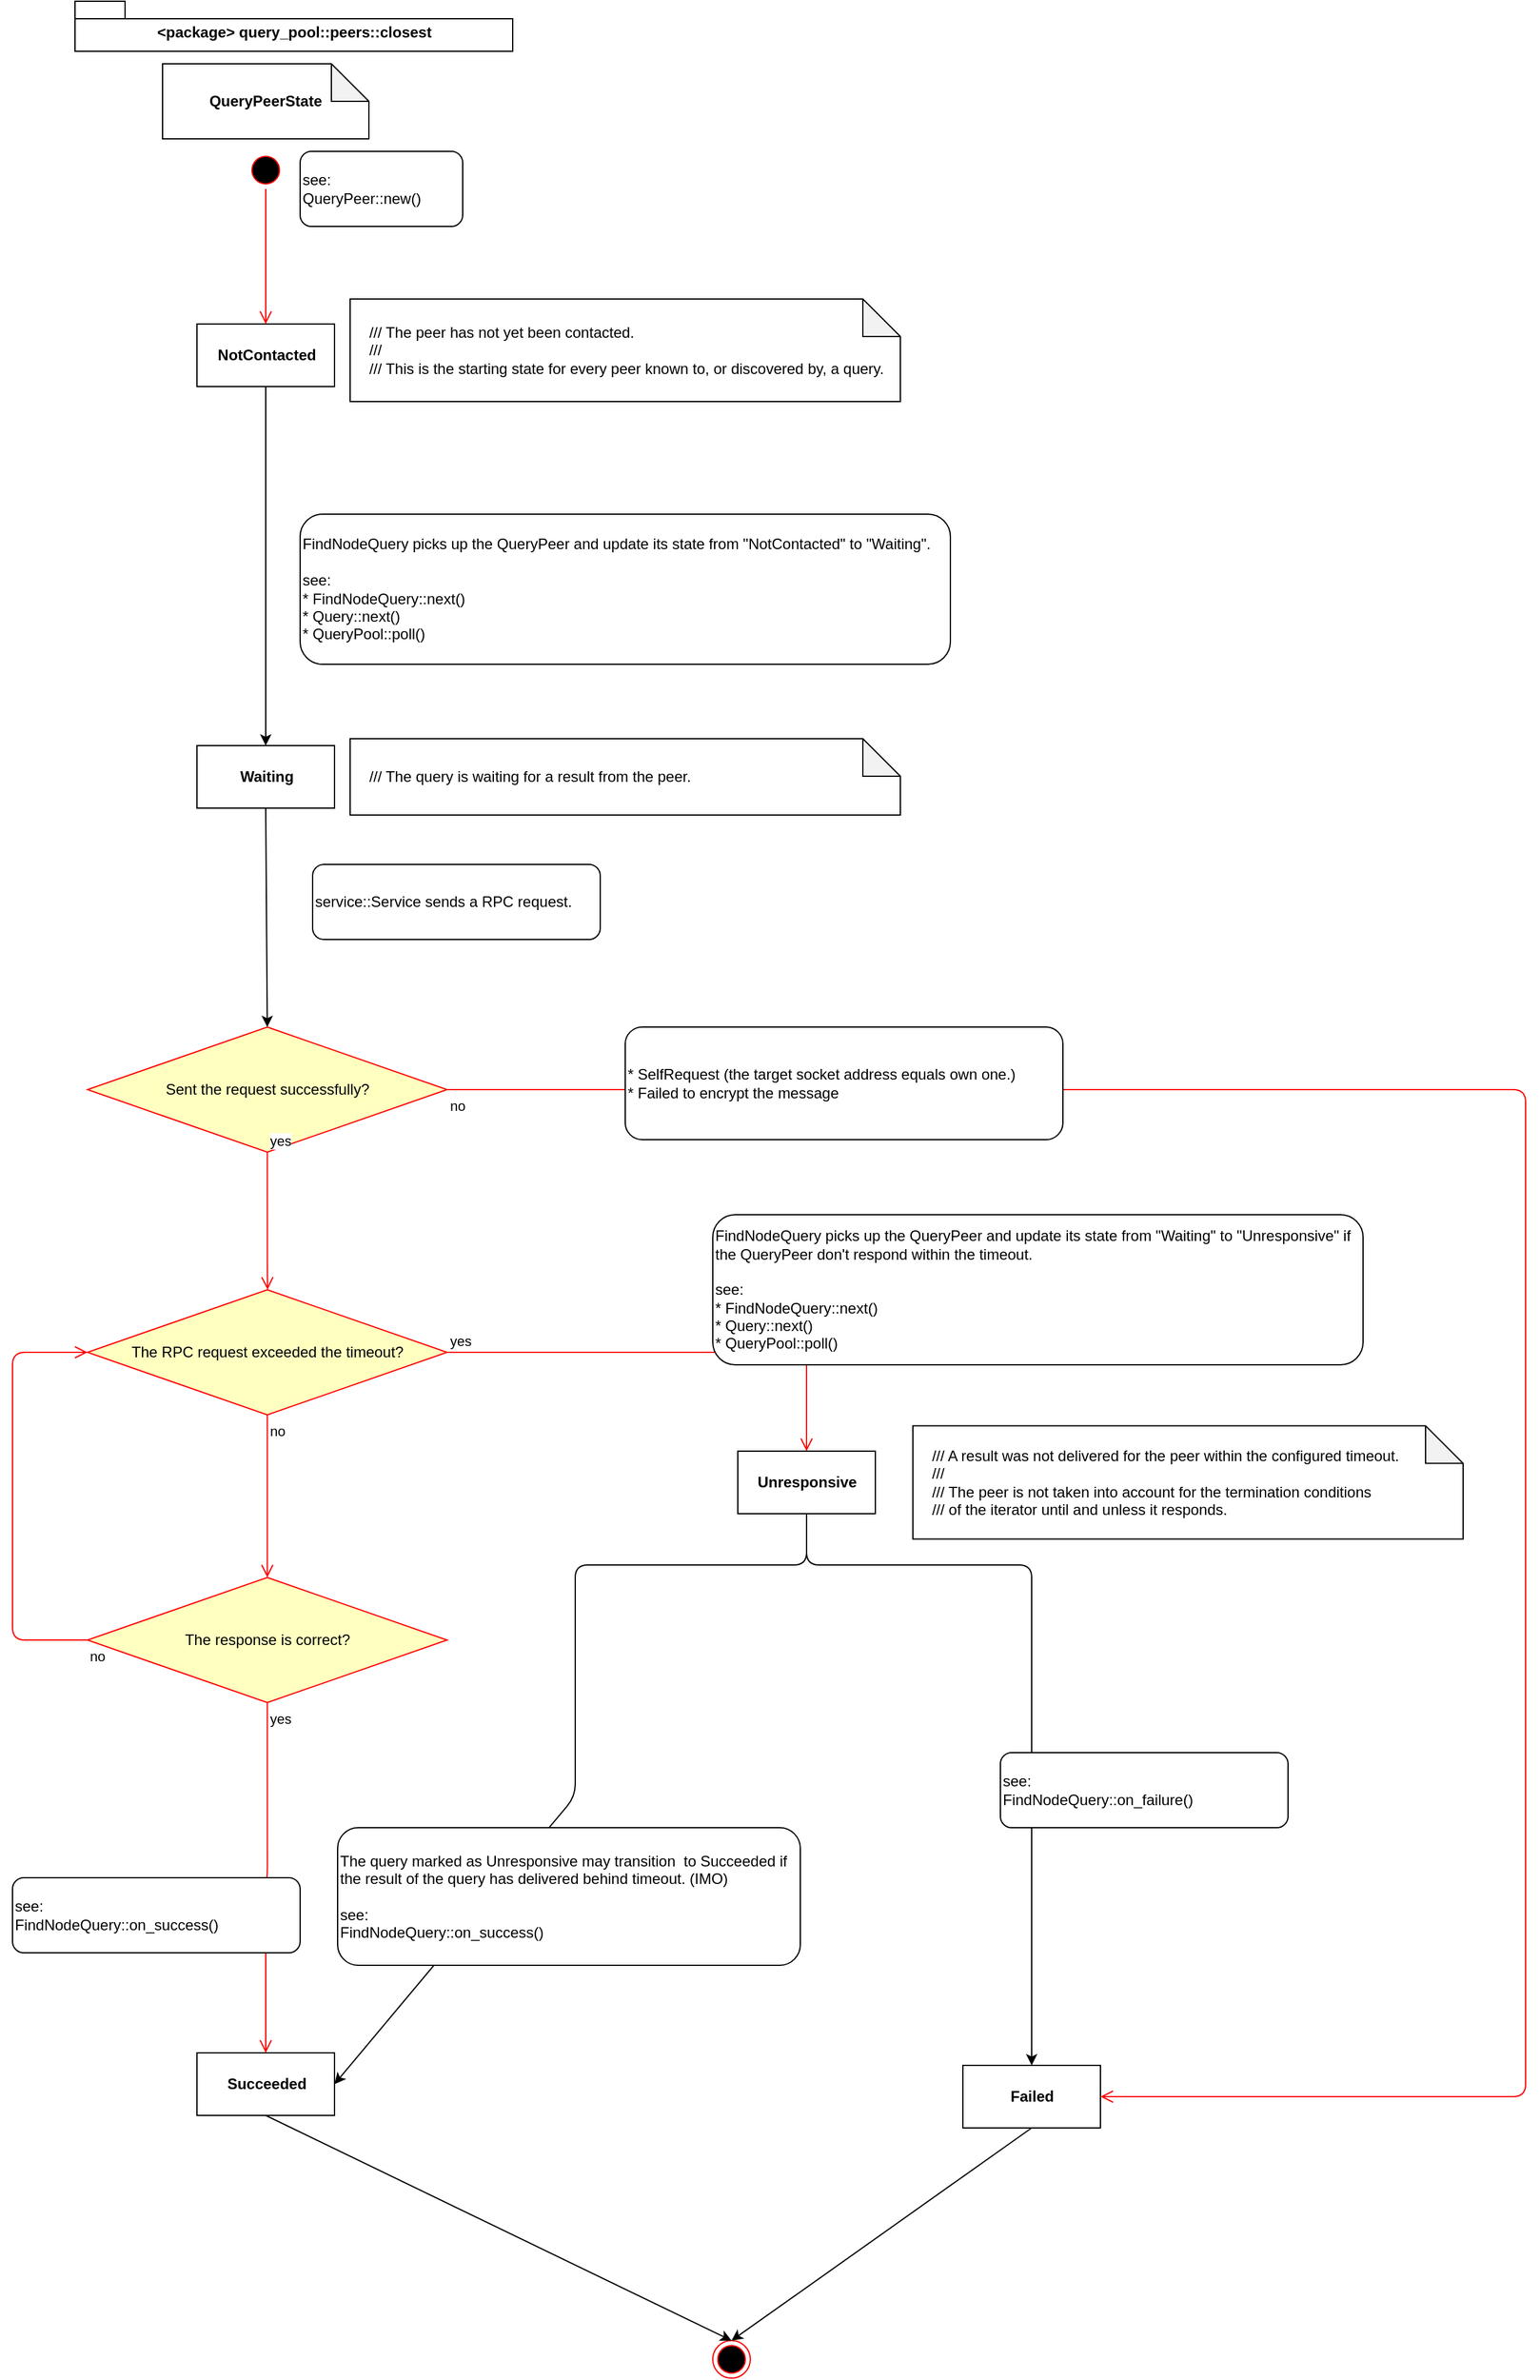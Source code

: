 <mxfile version="13.6.5">
    <diagram id="QNNbduFmZcMBfbZ14_xa" name="Page-1">
        <mxGraphModel dx="1138" dy="735" grid="1" gridSize="10" guides="1" tooltips="1" connect="1" arrows="1" fold="1" page="1" pageScale="1" pageWidth="827" pageHeight="1169" math="0" shadow="0">
            <root>
                <mxCell id="0"/>
                <mxCell id="1" parent="0"/>
                <mxCell id="2" value="&lt;b&gt;NotContacted&lt;/b&gt;" style="html=1;" vertex="1" parent="1">
                    <mxGeometry x="177.5" y="268" width="110" height="50" as="geometry"/>
                </mxCell>
                <mxCell id="3" value="&amp;lt;package&amp;gt; query_pool::peers::closest" style="shape=folder;fontStyle=1;spacingTop=10;tabWidth=40;tabHeight=14;tabPosition=left;html=1;" vertex="1" parent="1">
                    <mxGeometry x="80" y="10" width="350" height="40" as="geometry"/>
                </mxCell>
                <mxCell id="4" value="QueryPeerState" style="shape=note;whiteSpace=wrap;html=1;backgroundOutline=1;darkOpacity=0.05;fontStyle=1" vertex="1" parent="1">
                    <mxGeometry x="150" y="60" width="165" height="60" as="geometry"/>
                </mxCell>
                <mxCell id="5" value="&lt;b&gt;Waiting&lt;/b&gt;" style="html=1;" vertex="1" parent="1">
                    <mxGeometry x="177.5" y="605" width="110" height="50" as="geometry"/>
                </mxCell>
                <mxCell id="6" value="&lt;b&gt;Unresponsive&lt;/b&gt;" style="html=1;" vertex="1" parent="1">
                    <mxGeometry x="610" y="1169" width="110" height="50" as="geometry"/>
                </mxCell>
                <mxCell id="8" value="&lt;b&gt;Failed&lt;/b&gt;" style="html=1;" vertex="1" parent="1">
                    <mxGeometry x="790" y="1660" width="110" height="50" as="geometry"/>
                </mxCell>
                <mxCell id="9" value="&lt;b&gt;Succeeded&lt;/b&gt;" style="html=1;" vertex="1" parent="1">
                    <mxGeometry x="177.5" y="1650" width="110" height="50" as="geometry"/>
                </mxCell>
                <mxCell id="11" value="see:&lt;br&gt;QueryPeer::new()" style="rounded=1;whiteSpace=wrap;html=1;align=left;" vertex="1" parent="1">
                    <mxGeometry x="260" y="130" width="130" height="60" as="geometry"/>
                </mxCell>
                <mxCell id="12" value="FindNodeQuery picks up the QueryPeer and update its state from &quot;NotContacted&quot; to &quot;Waiting&quot;.&lt;br&gt;&lt;br&gt;see:&lt;br&gt;* FindNodeQuery::next()&lt;br&gt;* Query::next()&lt;br&gt;* QueryPool::poll()" style="rounded=1;whiteSpace=wrap;html=1;align=left;" vertex="1" parent="1">
                    <mxGeometry x="260" y="420" width="520" height="120" as="geometry"/>
                </mxCell>
                <mxCell id="13" value="" style="endArrow=classic;html=1;exitX=0.5;exitY=1;exitDx=0;exitDy=0;entryX=0.5;entryY=0;entryDx=0;entryDy=0;" edge="1" parent="1" source="2" target="5">
                    <mxGeometry width="50" height="50" relative="1" as="geometry">
                        <mxPoint x="70" y="548" as="sourcePoint"/>
                        <mxPoint x="120" y="498" as="targetPoint"/>
                    </mxGeometry>
                </mxCell>
                <mxCell id="15" value="service::Service sends a RPC request." style="rounded=1;whiteSpace=wrap;html=1;align=left;" vertex="1" parent="1">
                    <mxGeometry x="270" y="700" width="230" height="60" as="geometry"/>
                </mxCell>
                <mxCell id="16" value="" style="ellipse;html=1;shape=startState;fillColor=#000000;strokeColor=#ff0000;align=left;" vertex="1" parent="1">
                    <mxGeometry x="217.5" y="130" width="30" height="30" as="geometry"/>
                </mxCell>
                <mxCell id="17" value="" style="edgeStyle=orthogonalEdgeStyle;html=1;verticalAlign=bottom;endArrow=open;endSize=8;strokeColor=#ff0000;entryX=0.5;entryY=0;entryDx=0;entryDy=0;exitX=0.5;exitY=1;exitDx=0;exitDy=0;" edge="1" source="16" parent="1" target="2">
                    <mxGeometry relative="1" as="geometry">
                        <mxPoint x="65" y="468" as="targetPoint"/>
                        <mxPoint x="232.5" y="178" as="sourcePoint"/>
                    </mxGeometry>
                </mxCell>
                <mxCell id="20" value="" style="ellipse;html=1;shape=endState;fillColor=#000000;strokeColor=#ff0000;align=left;" vertex="1" parent="1">
                    <mxGeometry x="590" y="1880" width="30" height="30" as="geometry"/>
                </mxCell>
                <mxCell id="22" value="&lt;div&gt;&amp;nbsp; &amp;nbsp; /// The peer has not yet been contacted.&lt;/div&gt;&lt;div&gt;&amp;nbsp; &amp;nbsp; ///&lt;/div&gt;&lt;div&gt;&amp;nbsp; &amp;nbsp; /// This is the starting state for every peer known to, or discovered by, a query.&lt;/div&gt;" style="shape=note;whiteSpace=wrap;html=1;backgroundOutline=1;darkOpacity=0.05;align=left;" vertex="1" parent="1">
                    <mxGeometry x="300" y="248" width="440" height="82" as="geometry"/>
                </mxCell>
                <mxCell id="23" value="&lt;div&gt;&amp;nbsp; &amp;nbsp; /// The query is waiting for a result from the peer.&lt;/div&gt;" style="shape=note;whiteSpace=wrap;html=1;backgroundOutline=1;darkOpacity=0.05;align=left;" vertex="1" parent="1">
                    <mxGeometry x="300" y="599.5" width="440" height="61" as="geometry"/>
                </mxCell>
                <mxCell id="24" value="&lt;font color=&quot;#000000&quot;&gt;The RPC request exceeded the timeout?&lt;/font&gt;" style="rhombus;whiteSpace=wrap;html=1;fillColor=#ffffc0;strokeColor=#ff0000;align=center;" vertex="1" parent="1">
                    <mxGeometry x="90" y="1040" width="287.5" height="100" as="geometry"/>
                </mxCell>
                <mxCell id="25" value="yes" style="edgeStyle=orthogonalEdgeStyle;html=1;align=left;verticalAlign=bottom;endArrow=open;endSize=8;strokeColor=#ff0000;entryX=0.5;entryY=0;entryDx=0;entryDy=0;" edge="1" source="24" parent="1" target="6">
                    <mxGeometry x="-1" relative="1" as="geometry">
                        <mxPoint x="540" y="840" as="targetPoint"/>
                        <Array as="points">
                            <mxPoint x="665" y="1090"/>
                        </Array>
                    </mxGeometry>
                </mxCell>
                <mxCell id="26" value="no" style="edgeStyle=orthogonalEdgeStyle;html=1;align=left;verticalAlign=top;endArrow=open;endSize=8;strokeColor=#ff0000;entryX=0.5;entryY=0;entryDx=0;entryDy=0;" edge="1" source="24" parent="1" target="32">
                    <mxGeometry x="-1" relative="1" as="geometry">
                        <mxPoint x="234" y="1010" as="targetPoint"/>
                    </mxGeometry>
                </mxCell>
                <mxCell id="27" value="&lt;div&gt;&amp;nbsp; &amp;nbsp; /// A result was not delivered for the peer within the configured timeout.&lt;/div&gt;&lt;div&gt;&amp;nbsp; &amp;nbsp; ///&lt;/div&gt;&lt;div&gt;&amp;nbsp; &amp;nbsp; /// The peer is not taken into account for the termination conditions&lt;/div&gt;&lt;div&gt;&amp;nbsp; &amp;nbsp; /// of the iterator until and unless it responds.&lt;/div&gt;" style="shape=note;whiteSpace=wrap;html=1;backgroundOutline=1;darkOpacity=0.05;align=left;" vertex="1" parent="1">
                    <mxGeometry x="750" y="1148.75" width="440" height="90.5" as="geometry"/>
                </mxCell>
                <mxCell id="28" value="FindNodeQuery picks up the QueryPeer and update its state from &quot;Waiting&quot; to &quot;Unresponsive&quot; if the QueryPeer don't respond within the timeout.&lt;br&gt;&lt;br&gt;see:&lt;br&gt;* FindNodeQuery::next()&lt;br&gt;* Query::next()&lt;br&gt;* QueryPool::poll()" style="rounded=1;whiteSpace=wrap;html=1;align=left;" vertex="1" parent="1">
                    <mxGeometry x="590" y="980" width="520" height="120" as="geometry"/>
                </mxCell>
                <mxCell id="29" value="" style="endArrow=classic;html=1;exitX=0.5;exitY=1;exitDx=0;exitDy=0;entryX=0.5;entryY=0;entryDx=0;entryDy=0;" edge="1" parent="1" source="6" target="8">
                    <mxGeometry width="50" height="50" relative="1" as="geometry">
                        <mxPoint x="610" y="1120" as="sourcePoint"/>
                        <mxPoint x="611.25" y="1265" as="targetPoint"/>
                        <Array as="points">
                            <mxPoint x="665" y="1260"/>
                            <mxPoint x="845" y="1260"/>
                            <mxPoint x="845" y="1290"/>
                        </Array>
                    </mxGeometry>
                </mxCell>
                <mxCell id="30" value="" style="endArrow=classic;html=1;exitX=0.5;exitY=1;exitDx=0;exitDy=0;entryX=0.5;entryY=0;entryDx=0;entryDy=0;" edge="1" parent="1" source="8" target="20">
                    <mxGeometry width="50" height="50" relative="1" as="geometry">
                        <mxPoint x="932.5" y="1420" as="sourcePoint"/>
                        <mxPoint x="700" y="1535.5" as="targetPoint"/>
                    </mxGeometry>
                </mxCell>
                <mxCell id="31" value="see:&lt;br&gt;FindNodeQuery::on_failure()" style="rounded=1;whiteSpace=wrap;html=1;align=left;" vertex="1" parent="1">
                    <mxGeometry x="820" y="1410" width="230" height="60" as="geometry"/>
                </mxCell>
                <mxCell id="32" value="&lt;font color=&quot;#000000&quot;&gt;The response is correct?&lt;/font&gt;" style="rhombus;whiteSpace=wrap;html=1;fillColor=#ffffc0;strokeColor=#ff0000;align=center;" vertex="1" parent="1">
                    <mxGeometry x="90" y="1270" width="287.5" height="100" as="geometry"/>
                </mxCell>
                <mxCell id="36" value="yes" style="edgeStyle=orthogonalEdgeStyle;html=1;align=left;verticalAlign=top;endArrow=open;endSize=8;strokeColor=#ff0000;exitX=0.5;exitY=1;exitDx=0;exitDy=0;entryX=0.5;entryY=0;entryDx=0;entryDy=0;" edge="1" parent="1" source="32" target="9">
                    <mxGeometry x="-1" relative="1" as="geometry">
                        <mxPoint x="247.7" y="1509.02" as="targetPoint"/>
                        <mxPoint x="247.5" y="1399.003" as="sourcePoint"/>
                    </mxGeometry>
                </mxCell>
                <mxCell id="37" value="see:&lt;br&gt;FindNodeQuery::on_success()" style="rounded=1;whiteSpace=wrap;html=1;align=left;" vertex="1" parent="1">
                    <mxGeometry x="30" y="1510" width="230" height="60" as="geometry"/>
                </mxCell>
                <mxCell id="38" value="" style="endArrow=classic;html=1;exitX=0.5;exitY=1;exitDx=0;exitDy=0;entryX=1;entryY=0.5;entryDx=0;entryDy=0;" edge="1" parent="1" source="6" target="9">
                    <mxGeometry width="50" height="50" relative="1" as="geometry">
                        <mxPoint x="660" y="1080" as="sourcePoint"/>
                        <mxPoint x="240" y="1270" as="targetPoint"/>
                        <Array as="points">
                            <mxPoint x="665" y="1260"/>
                            <mxPoint x="570" y="1260"/>
                            <mxPoint x="480" y="1260"/>
                            <mxPoint x="480" y="1445"/>
                        </Array>
                    </mxGeometry>
                </mxCell>
                <mxCell id="39" value="The query marked as Unresponsive may transition&amp;nbsp; to Succeeded if the result of the query has delivered behind timeout. (IMO)&lt;br&gt;&lt;br&gt;see:&lt;br&gt;FindNodeQuery::on_success()" style="rounded=1;whiteSpace=wrap;html=1;align=left;" vertex="1" parent="1">
                    <mxGeometry x="290" y="1470" width="370" height="110" as="geometry"/>
                </mxCell>
                <mxCell id="42" value="" style="endArrow=classic;html=1;exitX=0.5;exitY=1;exitDx=0;exitDy=0;entryX=0.5;entryY=0;entryDx=0;entryDy=0;" edge="1" parent="1" source="9" target="20">
                    <mxGeometry width="50" height="50" relative="1" as="geometry">
                        <mxPoint x="855" y="1480" as="sourcePoint"/>
                        <mxPoint x="575" y="1680" as="targetPoint"/>
                    </mxGeometry>
                </mxCell>
                <mxCell id="44" value="&lt;font color=&quot;#000000&quot;&gt;Sent the request successfully?&lt;/font&gt;" style="rhombus;whiteSpace=wrap;html=1;fillColor=#ffffc0;strokeColor=#ff0000;align=center;" vertex="1" parent="1">
                    <mxGeometry x="90" y="830" width="287.5" height="100" as="geometry"/>
                </mxCell>
                <mxCell id="45" value="" style="endArrow=classic;html=1;exitX=0.5;exitY=1;exitDx=0;exitDy=0;entryX=0.5;entryY=0;entryDx=0;entryDy=0;" edge="1" parent="1" source="5" target="44">
                    <mxGeometry width="50" height="50" relative="1" as="geometry">
                        <mxPoint x="232.5" y="655" as="sourcePoint"/>
                        <mxPoint x="233.75" y="1040" as="targetPoint"/>
                    </mxGeometry>
                </mxCell>
                <mxCell id="46" value="yes" style="edgeStyle=orthogonalEdgeStyle;html=1;align=left;verticalAlign=bottom;endArrow=open;endSize=8;strokeColor=#ff0000;exitX=0.5;exitY=1;exitDx=0;exitDy=0;" edge="1" parent="1" source="44">
                    <mxGeometry x="-1" relative="1" as="geometry">
                        <mxPoint x="234" y="1040" as="targetPoint"/>
                        <mxPoint x="387.5" y="1100" as="sourcePoint"/>
                        <Array as="points">
                            <mxPoint x="234" y="1030"/>
                            <mxPoint x="234" y="1030"/>
                        </Array>
                    </mxGeometry>
                </mxCell>
                <mxCell id="47" value="no" style="edgeStyle=orthogonalEdgeStyle;html=1;align=left;verticalAlign=top;endArrow=open;endSize=8;strokeColor=#ff0000;exitX=1;exitY=0.5;exitDx=0;exitDy=0;entryX=1;entryY=0.5;entryDx=0;entryDy=0;" edge="1" parent="1" source="44" target="8">
                    <mxGeometry x="-1" relative="1" as="geometry">
                        <mxPoint x="1250" y="1580" as="targetPoint"/>
                        <mxPoint x="500.05" y="870.003" as="sourcePoint"/>
                        <Array as="points">
                            <mxPoint x="1240" y="880"/>
                            <mxPoint x="1240" y="1685"/>
                        </Array>
                    </mxGeometry>
                </mxCell>
                <mxCell id="48" value="* SelfRequest (the target socket address equals own one.)&lt;br&gt;* Failed to encrypt the message" style="rounded=1;whiteSpace=wrap;html=1;align=left;" vertex="1" parent="1">
                    <mxGeometry x="520" y="830" width="350" height="90" as="geometry"/>
                </mxCell>
                <mxCell id="49" value="no" style="edgeStyle=orthogonalEdgeStyle;html=1;align=left;verticalAlign=top;endArrow=open;endSize=8;strokeColor=#ff0000;entryX=0;entryY=0.5;entryDx=0;entryDy=0;" edge="1" parent="1" source="32" target="24">
                    <mxGeometry x="-1" relative="1" as="geometry">
                        <mxPoint x="39.9" y="1260.02" as="targetPoint"/>
                        <mxPoint x="39.95" y="1130.003" as="sourcePoint"/>
                        <Array as="points">
                            <mxPoint x="30" y="1320"/>
                            <mxPoint x="30" y="1090"/>
                        </Array>
                    </mxGeometry>
                </mxCell>
            </root>
        </mxGraphModel>
    </diagram>
</mxfile>
